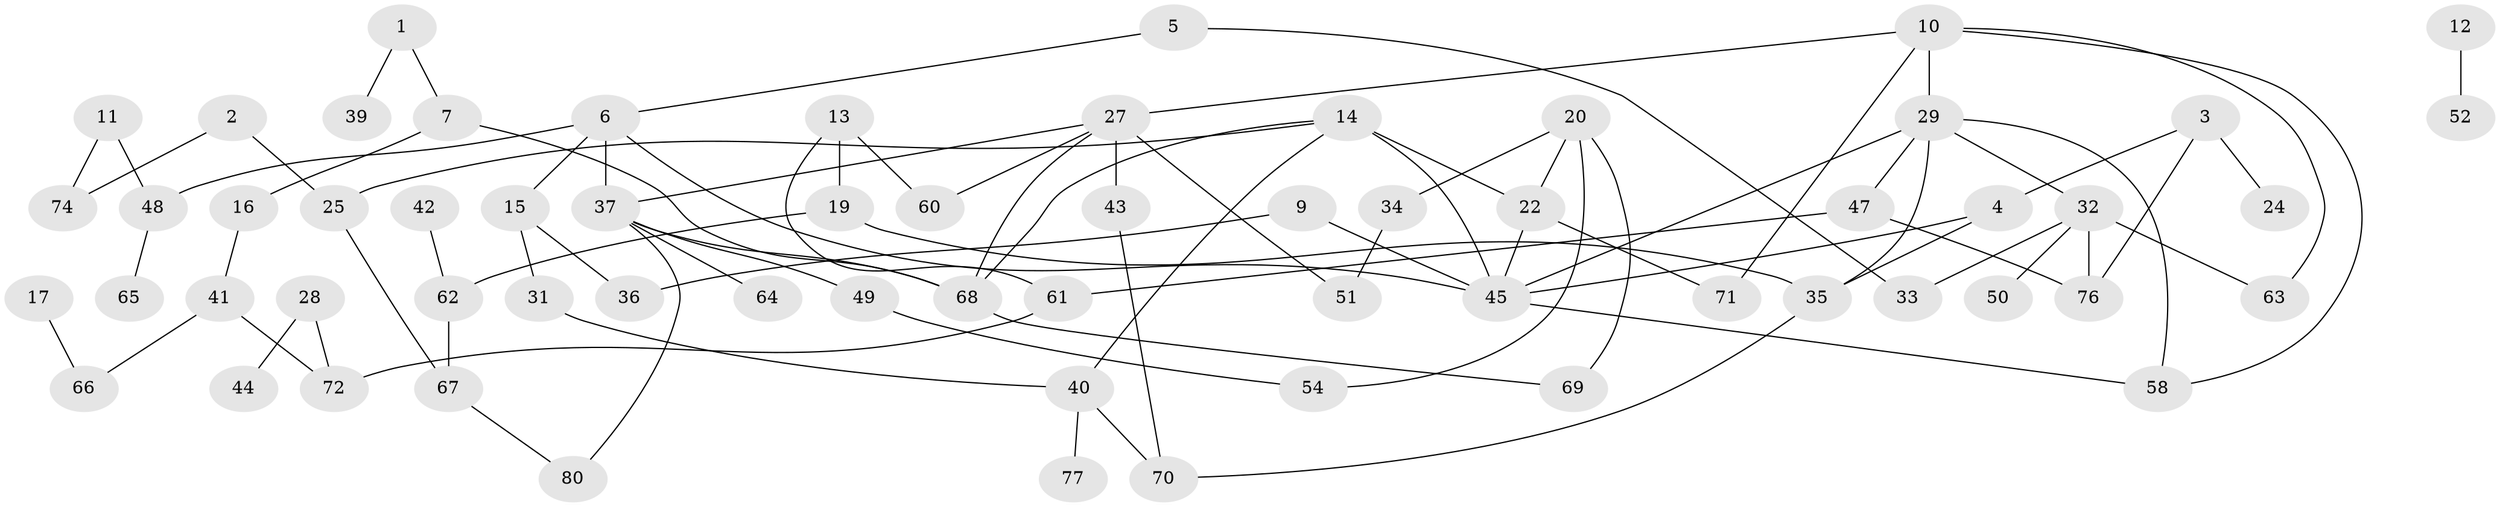 // original degree distribution, {1: 0.21052631578947367, 2: 0.3007518796992481, 4: 0.10526315789473684, 3: 0.23308270676691728, 0: 0.11278195488721804, 5: 0.03759398496240601}
// Generated by graph-tools (version 1.1) at 2025/48/03/04/25 22:48:33]
// undirected, 63 vertices, 86 edges
graph export_dot {
  node [color=gray90,style=filled];
  1;
  2;
  3;
  4;
  5;
  6;
  7;
  9;
  10;
  11;
  12;
  13;
  14;
  15;
  16;
  17;
  19;
  20;
  22;
  24;
  25;
  27;
  28;
  29;
  31;
  32;
  33;
  34;
  35;
  36;
  37;
  39;
  40;
  41;
  42;
  43;
  44;
  45;
  47;
  48;
  49;
  50;
  51;
  52;
  54;
  58;
  60;
  61;
  62;
  63;
  64;
  65;
  66;
  67;
  68;
  69;
  70;
  71;
  72;
  74;
  76;
  77;
  80;
  1 -- 7 [weight=1.0];
  1 -- 39 [weight=1.0];
  2 -- 25 [weight=1.0];
  2 -- 74 [weight=1.0];
  3 -- 4 [weight=1.0];
  3 -- 24 [weight=1.0];
  3 -- 76 [weight=1.0];
  4 -- 35 [weight=1.0];
  4 -- 45 [weight=1.0];
  5 -- 6 [weight=1.0];
  5 -- 33 [weight=1.0];
  6 -- 15 [weight=1.0];
  6 -- 37 [weight=1.0];
  6 -- 45 [weight=1.0];
  6 -- 48 [weight=1.0];
  7 -- 16 [weight=1.0];
  7 -- 68 [weight=1.0];
  9 -- 36 [weight=1.0];
  9 -- 45 [weight=1.0];
  10 -- 27 [weight=1.0];
  10 -- 29 [weight=1.0];
  10 -- 58 [weight=1.0];
  10 -- 63 [weight=1.0];
  10 -- 71 [weight=1.0];
  11 -- 48 [weight=1.0];
  11 -- 74 [weight=1.0];
  12 -- 52 [weight=1.0];
  13 -- 19 [weight=1.0];
  13 -- 60 [weight=1.0];
  13 -- 61 [weight=1.0];
  14 -- 22 [weight=1.0];
  14 -- 25 [weight=1.0];
  14 -- 40 [weight=1.0];
  14 -- 45 [weight=2.0];
  14 -- 68 [weight=1.0];
  15 -- 31 [weight=1.0];
  15 -- 36 [weight=1.0];
  16 -- 41 [weight=1.0];
  17 -- 66 [weight=1.0];
  19 -- 35 [weight=1.0];
  19 -- 62 [weight=1.0];
  20 -- 22 [weight=1.0];
  20 -- 34 [weight=1.0];
  20 -- 54 [weight=1.0];
  20 -- 69 [weight=1.0];
  22 -- 45 [weight=1.0];
  22 -- 71 [weight=1.0];
  25 -- 67 [weight=1.0];
  27 -- 37 [weight=1.0];
  27 -- 43 [weight=2.0];
  27 -- 51 [weight=1.0];
  27 -- 60 [weight=1.0];
  27 -- 68 [weight=1.0];
  28 -- 44 [weight=1.0];
  28 -- 72 [weight=1.0];
  29 -- 32 [weight=1.0];
  29 -- 35 [weight=1.0];
  29 -- 45 [weight=1.0];
  29 -- 47 [weight=1.0];
  29 -- 58 [weight=1.0];
  31 -- 40 [weight=1.0];
  32 -- 33 [weight=1.0];
  32 -- 50 [weight=1.0];
  32 -- 63 [weight=1.0];
  32 -- 76 [weight=1.0];
  34 -- 51 [weight=1.0];
  35 -- 70 [weight=1.0];
  37 -- 49 [weight=1.0];
  37 -- 64 [weight=1.0];
  37 -- 68 [weight=1.0];
  37 -- 80 [weight=1.0];
  40 -- 70 [weight=1.0];
  40 -- 77 [weight=1.0];
  41 -- 66 [weight=1.0];
  41 -- 72 [weight=1.0];
  42 -- 62 [weight=1.0];
  43 -- 70 [weight=1.0];
  45 -- 58 [weight=1.0];
  47 -- 61 [weight=1.0];
  47 -- 76 [weight=1.0];
  48 -- 65 [weight=1.0];
  49 -- 54 [weight=1.0];
  61 -- 72 [weight=1.0];
  62 -- 67 [weight=1.0];
  67 -- 80 [weight=1.0];
  68 -- 69 [weight=1.0];
}
